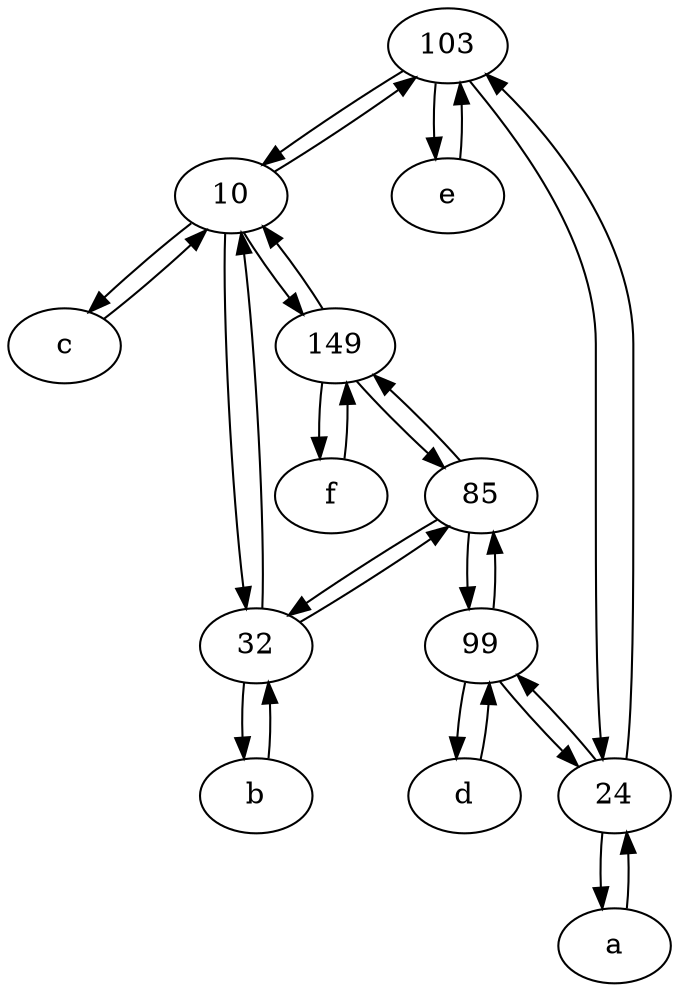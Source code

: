 digraph  {
	103;
	10;
	99;
	c [pos="20,10!"];
	e [pos="30,50!"];
	f [pos="15,45!"];
	85;
	b [pos="50,20!"];
	d [pos="20,30!"];
	32;
	24;
	a [pos="40,10!"];
	149;
	103 -> 10;
	85 -> 99;
	10 -> 149;
	c -> 10;
	99 -> d;
	d -> 99;
	32 -> 10;
	85 -> 32;
	32 -> b;
	32 -> 85;
	f -> 149;
	10 -> 103;
	b -> 32;
	149 -> 85;
	103 -> e;
	99 -> 85;
	e -> 103;
	85 -> 149;
	24 -> a;
	24 -> 99;
	24 -> 103;
	149 -> f;
	10 -> c;
	103 -> 24;
	99 -> 24;
	149 -> 10;
	10 -> 32;
	a -> 24;

	}